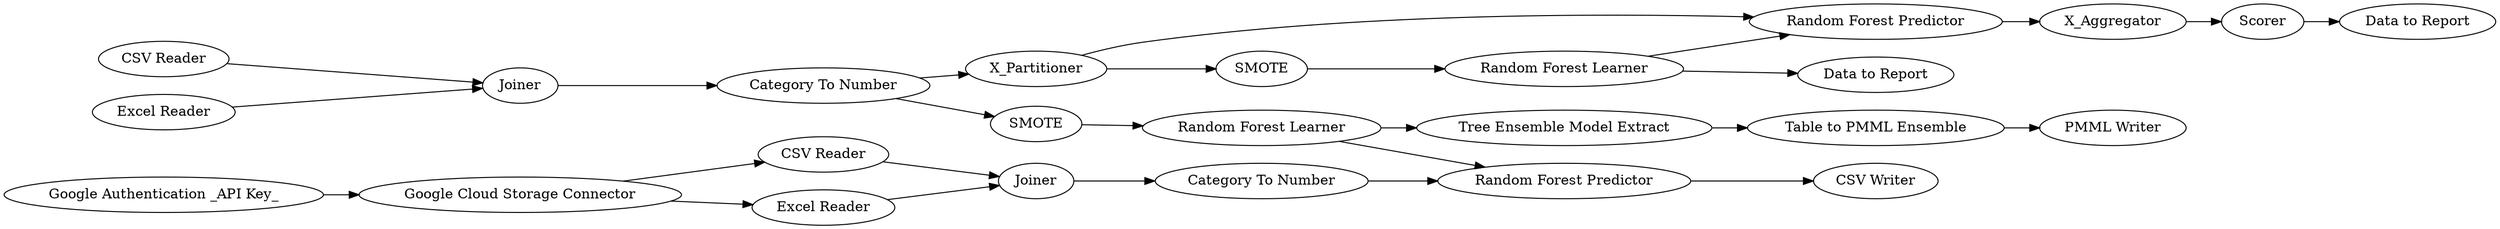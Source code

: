 digraph {
	3 [label=Joiner]
	6 [label="Random Forest Learner"]
	7 [label="Random Forest Predictor"]
	9 [label="Google Cloud Storage Connector"]
	10 [label="Google Authentication _API Key_"]
	11 [label="CSV Reader"]
	12 [label="Excel Reader"]
	13 [label="Category To Number"]
	14 [label=X_Partitioner]
	15 [label=X_Aggregator]
	16 [label=Scorer]
	18 [label=SMOTE]
	24 [label="Random Forest Learner"]
	25 [label=SMOTE]
	26 [label="PMML Writer"]
	27 [label="Table to PMML Ensemble"]
	28 [label="Tree Ensemble Model Extract"]
	29 [label=Joiner]
	30 [label="Category To Number"]
	31 [label="CSV Reader"]
	32 [label="Excel Reader"]
	33 [label="Random Forest Predictor"]
	34 [label="CSV Writer"]
	35 [label="Data to Report"]
	36 [label="Data to Report"]
	3 -> 13
	6 -> 7
	6 -> 36
	7 -> 15
	9 -> 11
	9 -> 12
	10 -> 9
	11 -> 3
	12 -> 3
	13 -> 33
	14 -> 7
	14 -> 18
	15 -> 16
	16 -> 35
	18 -> 6
	24 -> 28
	24 -> 33
	25 -> 24
	27 -> 26
	28 -> 27
	29 -> 30
	30 -> 25
	30 -> 14
	31 -> 29
	32 -> 29
	33 -> 34
	rankdir=LR
}
